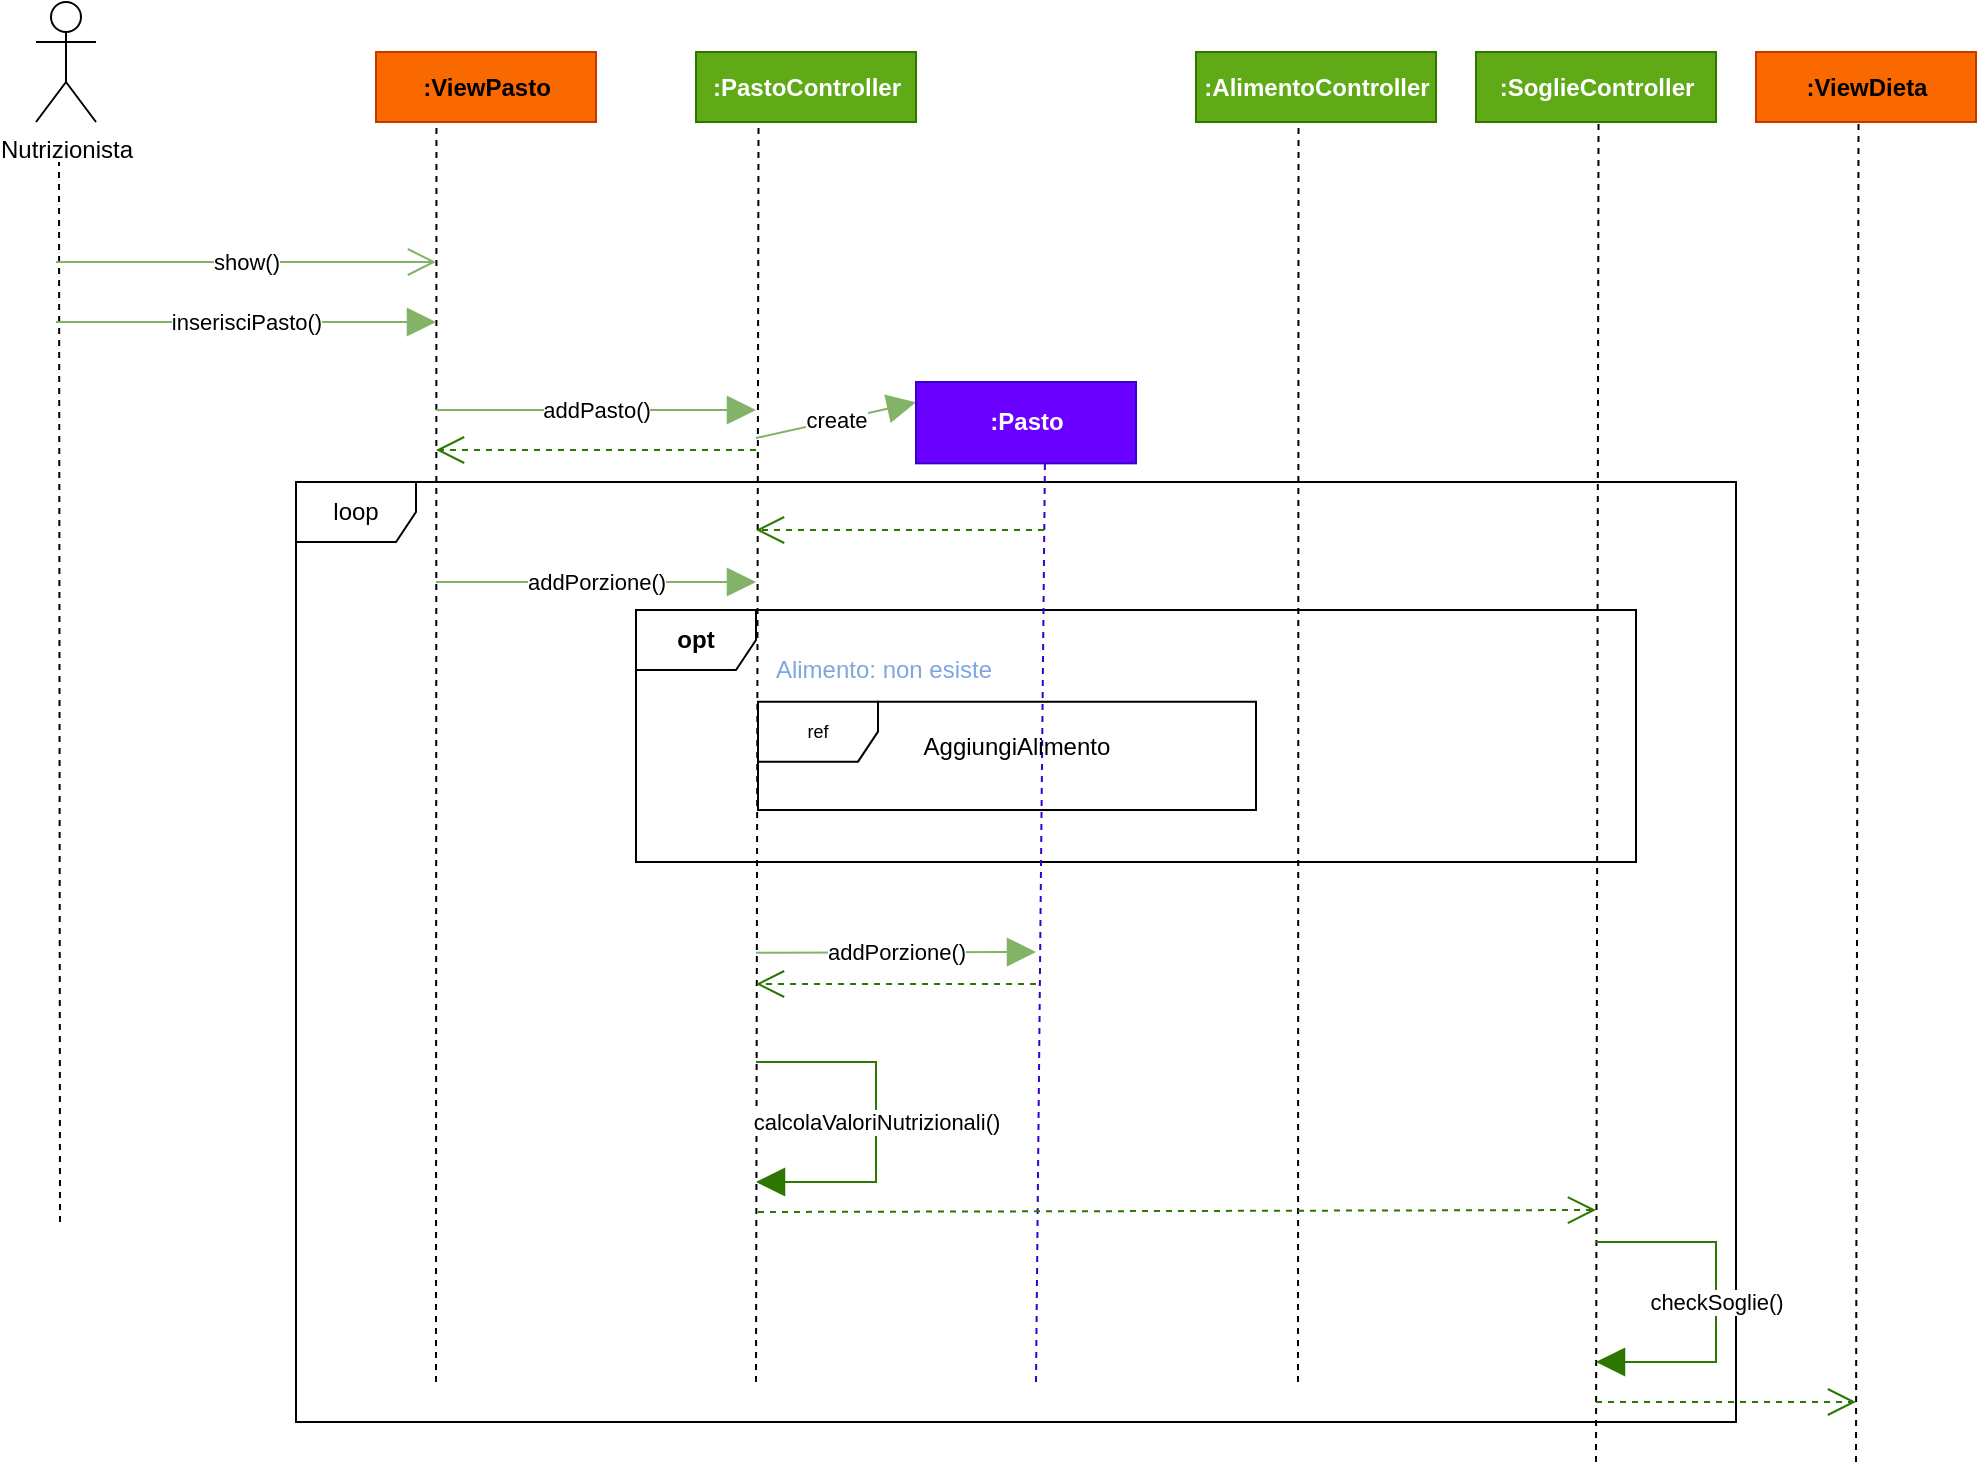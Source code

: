 <mxfile version="18.0.6" type="device"><diagram id="nw5ULXrUQ1SiDUT6F8Qa" name="Page-1"><mxGraphModel dx="903" dy="557" grid="1" gridSize="10" guides="1" tooltips="1" connect="1" arrows="1" fold="1" page="1" pageScale="1" pageWidth="1169" pageHeight="827" math="0" shadow="0"><root><mxCell id="0"/><mxCell id="1" parent="0"/><mxCell id="p5ULcsrQy6wT6xWlHMkQ-33" value="loop" style="shape=umlFrame;whiteSpace=wrap;html=1;" parent="1" vertex="1"><mxGeometry x="240" y="350" width="720" height="470" as="geometry"/></mxCell><mxCell id="Ue-4cO19qV3PV9E-z20t-6" value="opt" style="shape=umlFrame;whiteSpace=wrap;html=1;fontStyle=1" parent="1" vertex="1"><mxGeometry x="410" y="414" width="500" height="126" as="geometry"/></mxCell><mxCell id="p5ULcsrQy6wT6xWlHMkQ-1" value="Nutrizionista" style="shape=umlActor;verticalLabelPosition=bottom;verticalAlign=top;html=1;outlineConnect=0;" parent="1" vertex="1"><mxGeometry x="110" y="110" width="30" height="60" as="geometry"/></mxCell><mxCell id="p5ULcsrQy6wT6xWlHMkQ-2" value="" style="endArrow=none;html=1;rounded=0;dashed=1;" parent="1" edge="1"><mxGeometry width="50" height="50" relative="1" as="geometry"><mxPoint x="122" y="720" as="sourcePoint"/><mxPoint x="121.5" y="190" as="targetPoint"/></mxGeometry></mxCell><mxCell id="p5ULcsrQy6wT6xWlHMkQ-25" value="create" style="endArrow=block;endSize=12;html=1;rounded=0;fillColor=#d5e8d4;gradientColor=#97d077;strokeColor=#82b366;entryX=0;entryY=0.25;entryDx=0;entryDy=0;endFill=1;" parent="1" target="p5ULcsrQy6wT6xWlHMkQ-26" edge="1"><mxGeometry width="160" relative="1" as="geometry"><mxPoint x="470" y="328" as="sourcePoint"/><mxPoint x="550" y="308.338" as="targetPoint"/></mxGeometry></mxCell><mxCell id="p5ULcsrQy6wT6xWlHMkQ-14" value="&lt;b&gt;:PastoController&lt;/b&gt;" style="html=1;fillColor=#60a917;fontColor=#ffffff;strokeColor=#2D7600;" parent="1" vertex="1"><mxGeometry x="440" y="135" width="110" height="35" as="geometry"/></mxCell><mxCell id="p5ULcsrQy6wT6xWlHMkQ-30" value="&lt;b&gt;:ViewPasto&lt;/b&gt;" style="html=1;fillColor=#fa6800;fontColor=#000000;strokeColor=#C73500;" parent="1" vertex="1"><mxGeometry x="280" y="135" width="110" height="35" as="geometry"/></mxCell><mxCell id="p5ULcsrQy6wT6xWlHMkQ-31" value="" style="endArrow=none;html=1;rounded=0;dashed=1;" parent="1" edge="1"><mxGeometry width="50" height="50" relative="1" as="geometry"><mxPoint x="310" y="800" as="sourcePoint"/><mxPoint x="310.23" y="170" as="targetPoint"/></mxGeometry></mxCell><mxCell id="p5ULcsrQy6wT6xWlHMkQ-32" value="show()" style="endArrow=open;endSize=12;html=1;rounded=0;fillColor=#d5e8d4;gradientColor=#97d077;strokeColor=#82b366;" parent="1" edge="1"><mxGeometry width="160" relative="1" as="geometry"><mxPoint x="120" y="240" as="sourcePoint"/><mxPoint x="310" y="240" as="targetPoint"/></mxGeometry></mxCell><mxCell id="p5ULcsrQy6wT6xWlHMkQ-47" value="inserisciPasto()" style="endArrow=block;endSize=12;html=1;rounded=0;fillColor=#d5e8d4;gradientColor=#97d077;strokeColor=#82b366;endFill=1;" parent="1" edge="1"><mxGeometry width="160" relative="1" as="geometry"><mxPoint x="120" y="270" as="sourcePoint"/><mxPoint x="310" y="270" as="targetPoint"/></mxGeometry></mxCell><mxCell id="p5ULcsrQy6wT6xWlHMkQ-15" value="" style="endArrow=none;html=1;rounded=0;dashed=1;" parent="1" edge="1"><mxGeometry width="50" height="50" relative="1" as="geometry"><mxPoint x="470" y="800" as="sourcePoint"/><mxPoint x="471.26" y="170" as="targetPoint"/></mxGeometry></mxCell><mxCell id="p5ULcsrQy6wT6xWlHMkQ-16" value="addPasto()" style="endArrow=block;endSize=12;html=1;rounded=0;fillColor=#d5e8d4;gradientColor=#97d077;strokeColor=#82b366;endFill=1;" parent="1" edge="1"><mxGeometry width="160" relative="1" as="geometry"><mxPoint x="310" y="314" as="sourcePoint"/><mxPoint x="470" y="314" as="targetPoint"/></mxGeometry></mxCell><mxCell id="p5ULcsrQy6wT6xWlHMkQ-34" value="" style="endArrow=open;endFill=1;endSize=12;html=1;rounded=0;fillColor=#60a917;strokeColor=#2D7600;dashed=1;" parent="1" edge="1"><mxGeometry width="160" relative="1" as="geometry"><mxPoint x="470" y="334" as="sourcePoint"/><mxPoint x="310" y="334" as="targetPoint"/></mxGeometry></mxCell><mxCell id="Ue-4cO19qV3PV9E-z20t-3" value="addPorzione()" style="endArrow=block;endSize=12;html=1;rounded=0;fillColor=#d5e8d4;gradientColor=#97d077;strokeColor=#82b366;endFill=1;" parent="1" edge="1"><mxGeometry width="160" relative="1" as="geometry"><mxPoint x="310" y="400" as="sourcePoint"/><mxPoint x="470" y="400" as="targetPoint"/><mxPoint as="offset"/></mxGeometry></mxCell><mxCell id="Ue-4cO19qV3PV9E-z20t-5" value="calcolaValoriNutrizionali()" style="endArrow=block;endFill=1;endSize=12;html=1;rounded=0;fillColor=#60a917;strokeColor=#2D7600;" parent="1" edge="1"><mxGeometry width="160" relative="1" as="geometry"><mxPoint x="470" y="640" as="sourcePoint"/><mxPoint x="470" y="700" as="targetPoint"/><Array as="points"><mxPoint x="530" y="640"/><mxPoint x="530" y="700"/></Array></mxGeometry></mxCell><mxCell id="p5ULcsrQy6wT6xWlHMkQ-44" value="" style="endArrow=open;endFill=1;endSize=12;html=1;rounded=0;fillColor=#60a917;strokeColor=#2D7600;dashed=1;" parent="1" edge="1"><mxGeometry width="160" relative="1" as="geometry"><mxPoint x="610" y="601" as="sourcePoint"/><mxPoint x="470" y="601" as="targetPoint"/></mxGeometry></mxCell><mxCell id="p5ULcsrQy6wT6xWlHMkQ-43" value="addPorzione()" style="endArrow=block;endSize=12;html=1;rounded=0;fillColor=#d5e8d4;gradientColor=#97d077;strokeColor=#82b366;endFill=1;" parent="1" edge="1"><mxGeometry width="160" relative="1" as="geometry"><mxPoint x="470" y="585.33" as="sourcePoint"/><mxPoint x="610" y="585" as="targetPoint"/></mxGeometry></mxCell><mxCell id="Ue-4cO19qV3PV9E-z20t-9" value="&lt;b&gt;:AlimentoController&lt;/b&gt;" style="html=1;fillColor=#60a917;fontColor=#ffffff;strokeColor=#2D7600;" parent="1" vertex="1"><mxGeometry x="690" y="135" width="120" height="35" as="geometry"/></mxCell><mxCell id="Ue-4cO19qV3PV9E-z20t-10" value="" style="endArrow=none;html=1;rounded=0;dashed=1;" parent="1" edge="1"><mxGeometry width="50" height="50" relative="1" as="geometry"><mxPoint x="741" y="800" as="sourcePoint"/><mxPoint x="741.26" y="170" as="targetPoint"/></mxGeometry></mxCell><mxCell id="p5ULcsrQy6wT6xWlHMkQ-26" value="&lt;b&gt;:Pasto&lt;/b&gt;" style="html=1;fillColor=#6a00ff;fontColor=#ffffff;strokeColor=#3700CC;" parent="1" vertex="1"><mxGeometry x="550" y="300" width="110" height="40.676" as="geometry"/></mxCell><mxCell id="p5ULcsrQy6wT6xWlHMkQ-27" value="" style="endArrow=none;html=1;rounded=0;dashed=1;fillColor=#6a00ff;strokeColor=#3700CC;" parent="1" edge="1"><mxGeometry width="50" height="50" relative="1" as="geometry"><mxPoint x="610" y="800" as="sourcePoint"/><mxPoint x="614.46" y="340.676" as="targetPoint"/></mxGeometry></mxCell><mxCell id="072F35uTp8FKbBg0Nknc-2" value="" style="group" vertex="1" connectable="0" parent="1"><mxGeometry x="471" y="458.76" width="249" height="55.24" as="geometry"/></mxCell><mxCell id="Ue-4cO19qV3PV9E-z20t-8" value="AggiungiAlimento" style="text;align=center;fontStyle=0;verticalAlign=middle;spacingLeft=3;spacingRight=3;rotatable=0;points=[[0,0.5],[1,0.5]];portConstraint=eastwest;fontColor=#000000;" parent="072F35uTp8FKbBg0Nknc-2" vertex="1"><mxGeometry x="89.64" width="79.68" height="45.311" as="geometry"/></mxCell><mxCell id="072F35uTp8FKbBg0Nknc-1" value="ref" style="shape=umlFrame;whiteSpace=wrap;html=1;fontSize=9;fontColor=#000000;strokeColor=#000000;fillColor=#FFFFFF;gradientColor=none;" vertex="1" parent="072F35uTp8FKbBg0Nknc-2"><mxGeometry y="1.053" width="249" height="54.187" as="geometry"/></mxCell><mxCell id="072F35uTp8FKbBg0Nknc-3" value="Alimento: non esiste" style="text;align=center;fontStyle=0;verticalAlign=middle;spacingLeft=3;spacingRight=3;rotatable=0;points=[[0,0.5],[1,0.5]];portConstraint=eastwest;fontColor=#7EA6E0;" vertex="1" parent="1"><mxGeometry x="494" y="430" width="80" height="26" as="geometry"/></mxCell><mxCell id="072F35uTp8FKbBg0Nknc-8" value="&lt;b&gt;:SoglieController&lt;/b&gt;" style="html=1;fillColor=#60a917;fontColor=#ffffff;strokeColor=#2D7600;" vertex="1" parent="1"><mxGeometry x="830" y="135" width="120" height="35" as="geometry"/></mxCell><mxCell id="072F35uTp8FKbBg0Nknc-9" value="" style="endArrow=none;html=1;rounded=0;dashed=1;" edge="1" parent="1"><mxGeometry width="50" height="50" relative="1" as="geometry"><mxPoint x="890" y="840" as="sourcePoint"/><mxPoint x="891.26" y="170" as="targetPoint"/></mxGeometry></mxCell><mxCell id="072F35uTp8FKbBg0Nknc-10" value="" style="endArrow=open;endFill=1;endSize=12;html=1;rounded=0;fillColor=#60a917;strokeColor=#2D7600;dashed=1;" edge="1" parent="1"><mxGeometry width="160" relative="1" as="geometry"><mxPoint x="471" y="715" as="sourcePoint"/><mxPoint x="890" y="714" as="targetPoint"/></mxGeometry></mxCell><mxCell id="072F35uTp8FKbBg0Nknc-11" value="&lt;b&gt;:ViewDieta&lt;/b&gt;" style="html=1;fillColor=#fa6800;fontColor=#000000;strokeColor=#C73500;" vertex="1" parent="1"><mxGeometry x="970" y="135" width="110" height="35" as="geometry"/></mxCell><mxCell id="072F35uTp8FKbBg0Nknc-13" value="" style="endArrow=none;html=1;rounded=0;dashed=1;" edge="1" parent="1"><mxGeometry width="50" height="50" relative="1" as="geometry"><mxPoint x="1020" y="840" as="sourcePoint"/><mxPoint x="1021.26" y="170" as="targetPoint"/></mxGeometry></mxCell><mxCell id="072F35uTp8FKbBg0Nknc-14" value="checkSoglie()" style="endArrow=block;endFill=1;endSize=12;html=1;rounded=0;fillColor=#60a917;strokeColor=#2D7600;" edge="1" parent="1"><mxGeometry width="160" relative="1" as="geometry"><mxPoint x="890" y="730" as="sourcePoint"/><mxPoint x="890" y="790" as="targetPoint"/><Array as="points"><mxPoint x="950" y="730"/><mxPoint x="950" y="790"/></Array></mxGeometry></mxCell><mxCell id="072F35uTp8FKbBg0Nknc-15" value="" style="endArrow=open;endFill=1;endSize=12;html=1;rounded=0;fillColor=#60a917;strokeColor=#2D7600;dashed=1;" edge="1" parent="1"><mxGeometry width="160" relative="1" as="geometry"><mxPoint x="890" y="810" as="sourcePoint"/><mxPoint x="1020" y="810" as="targetPoint"/></mxGeometry></mxCell><mxCell id="072F35uTp8FKbBg0Nknc-17" value="" style="endArrow=open;endFill=1;endSize=12;html=1;rounded=0;fillColor=#60a917;strokeColor=#2D7600;dashed=1;" edge="1" parent="1"><mxGeometry width="160" relative="1" as="geometry"><mxPoint x="614" y="374" as="sourcePoint"/><mxPoint x="470" y="374" as="targetPoint"/></mxGeometry></mxCell></root></mxGraphModel></diagram></mxfile>